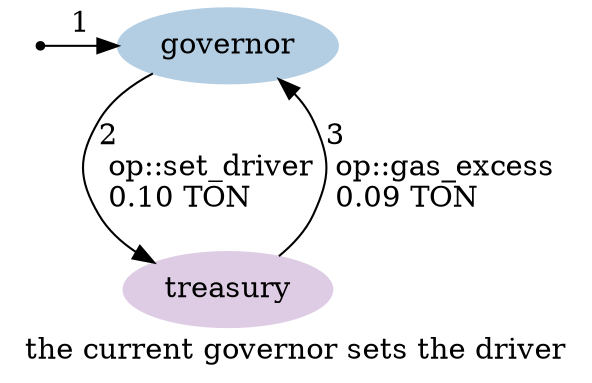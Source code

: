 digraph {
    label="the current governor sets the driver"
    node [ colorscheme=pastel19 style=filled ]

    /* Entities */
    external [ shape=point ]
    governor [ color=2 ]
    treasury [ color=4 ]

    /* Relationships */
    external -> governor [ label="1" ]
    governor -> treasury [ label="2\l op::set_driver\l 0.10 TON\l" ]
    treasury -> governor [ label="3\l op::gas_excess\l 0.09 TON\l" ]

    /* Ranks */
    { rank=min external governor }
    { rank=max treasury }
}

